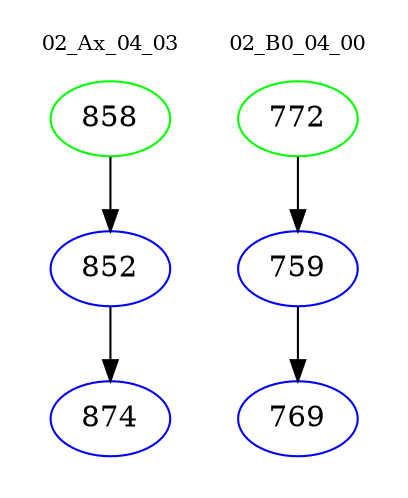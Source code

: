 digraph{
subgraph cluster_0 {
color = white
label = "02_Ax_04_03";
fontsize=10;
T0_858 [label="858", color="green"]
T0_858 -> T0_852 [color="black"]
T0_852 [label="852", color="blue"]
T0_852 -> T0_874 [color="black"]
T0_874 [label="874", color="blue"]
}
subgraph cluster_1 {
color = white
label = "02_B0_04_00";
fontsize=10;
T1_772 [label="772", color="green"]
T1_772 -> T1_759 [color="black"]
T1_759 [label="759", color="blue"]
T1_759 -> T1_769 [color="black"]
T1_769 [label="769", color="blue"]
}
}
